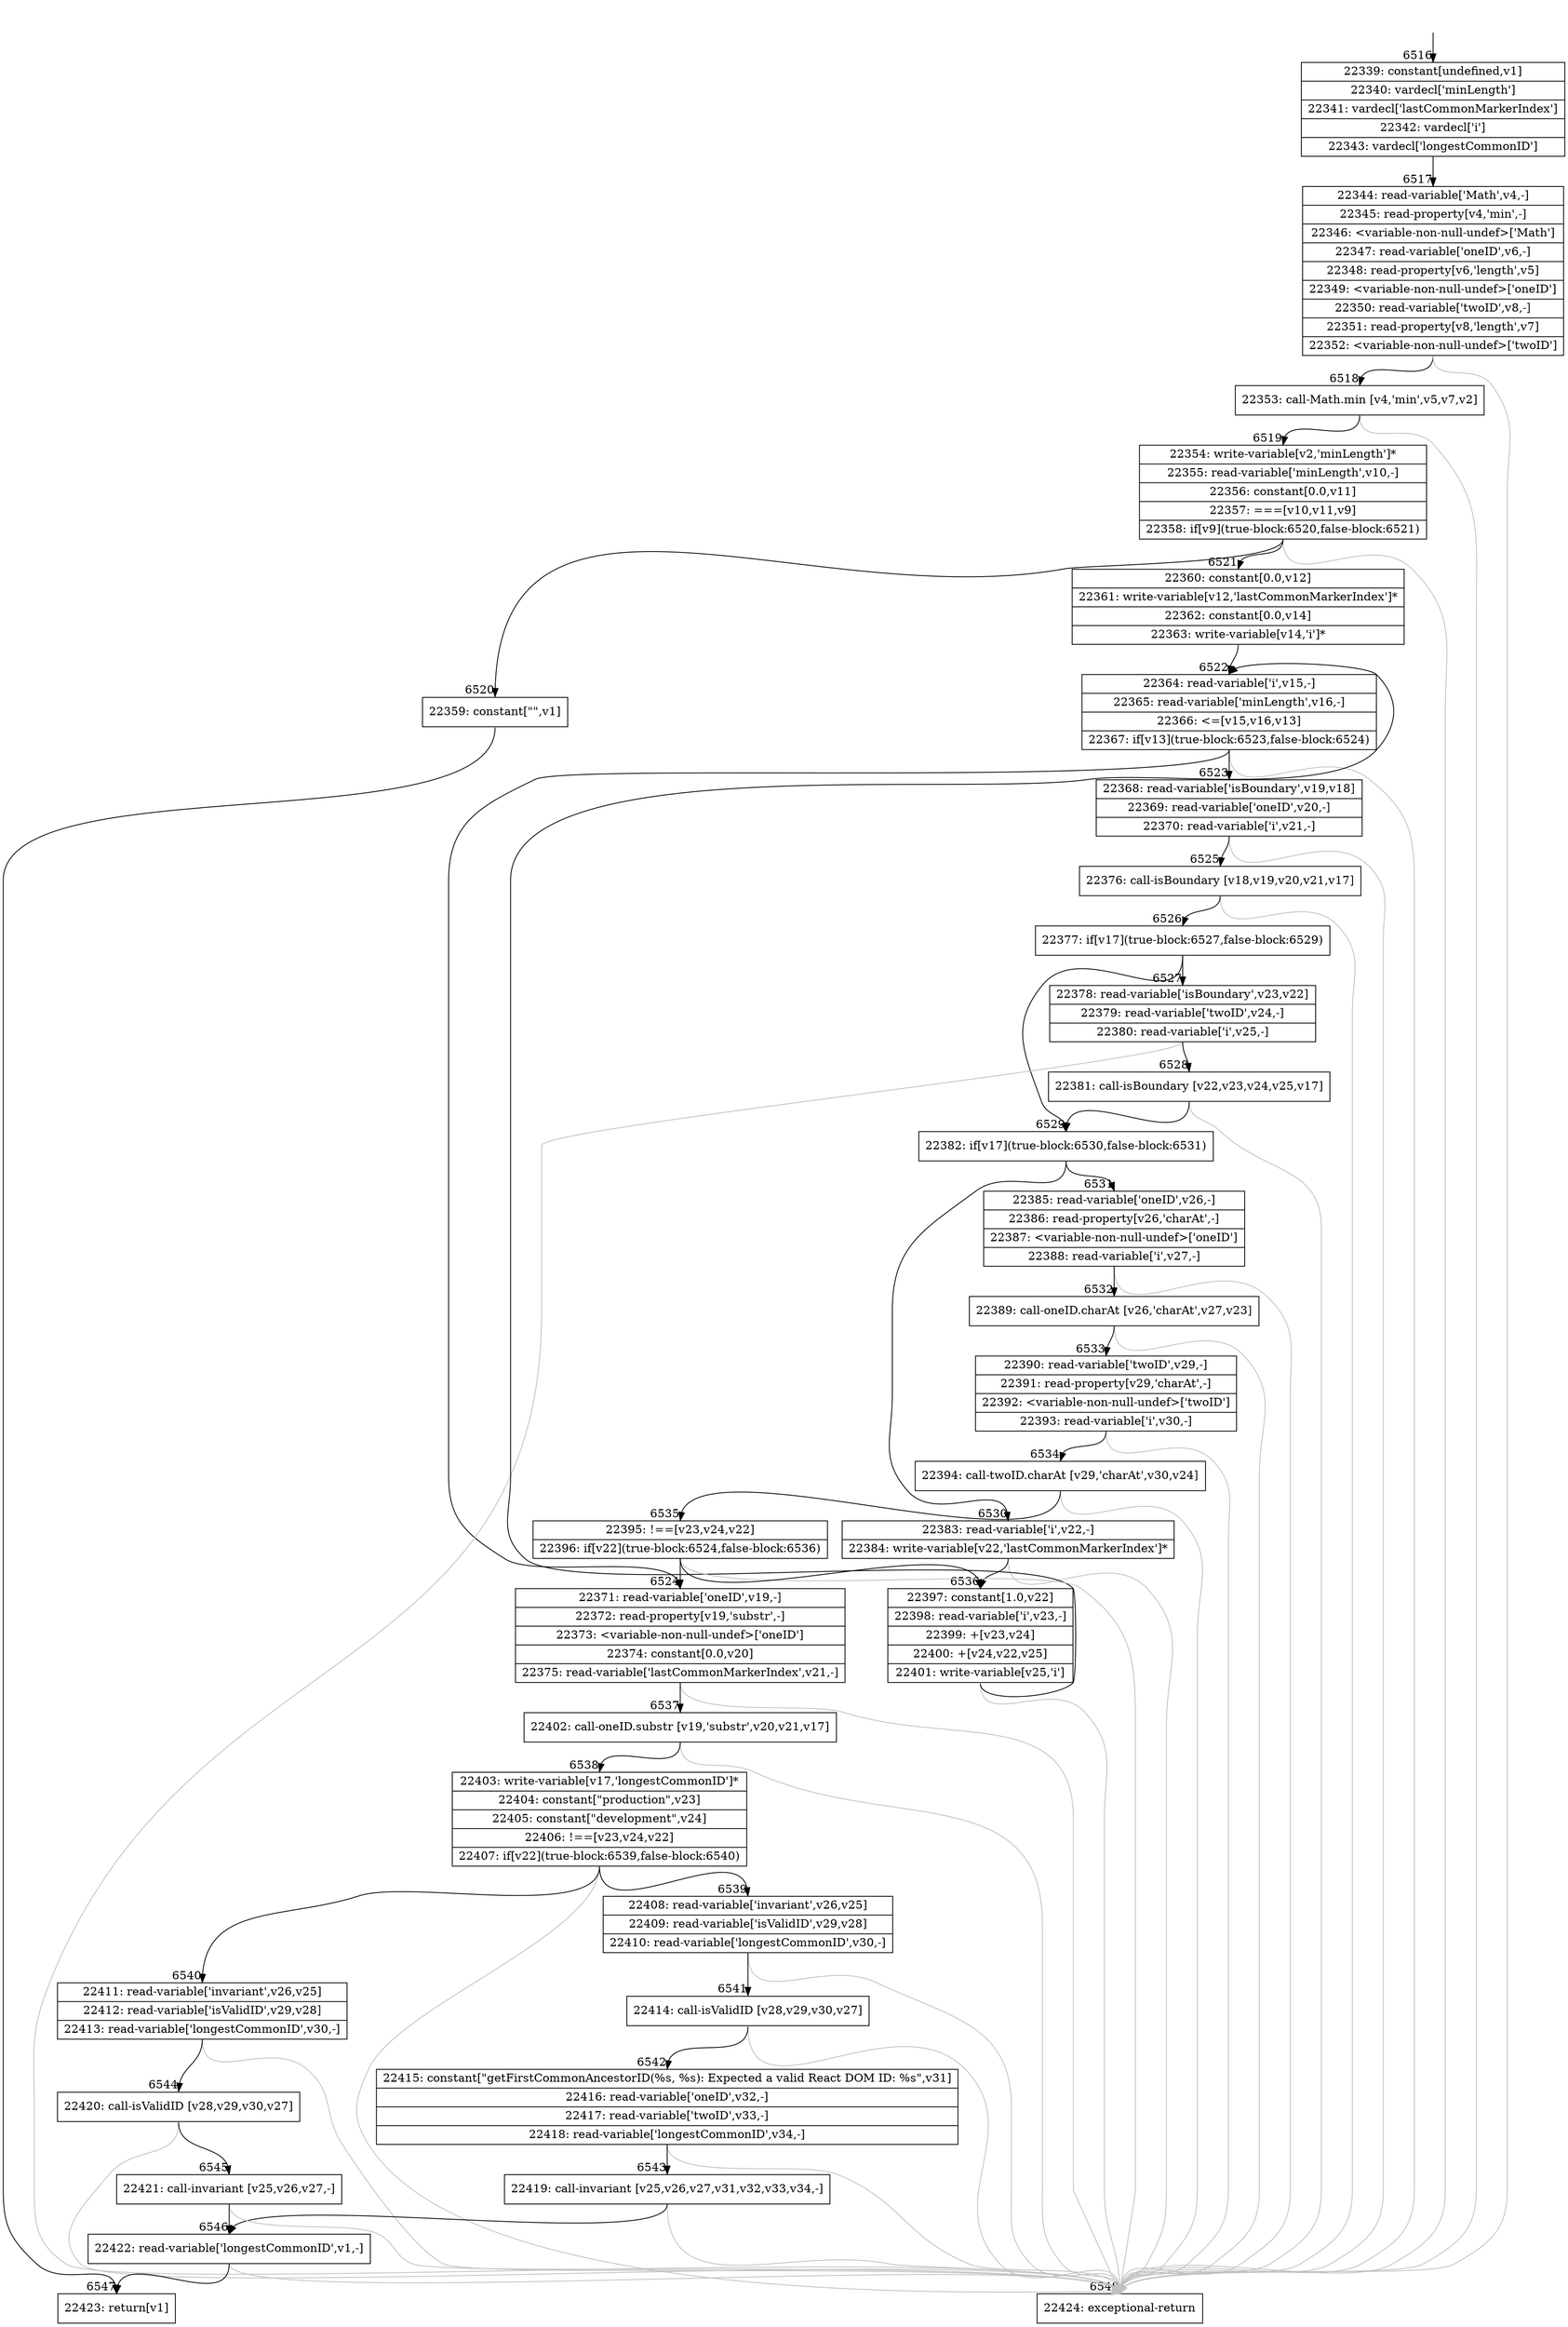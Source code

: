 digraph {
rankdir="TD"
BB_entry449[shape=none,label=""];
BB_entry449 -> BB6516 [tailport=s, headport=n, headlabel="    6516"]
BB6516 [shape=record label="{22339: constant[undefined,v1]|22340: vardecl['minLength']|22341: vardecl['lastCommonMarkerIndex']|22342: vardecl['i']|22343: vardecl['longestCommonID']}" ] 
BB6516 -> BB6517 [tailport=s, headport=n, headlabel="      6517"]
BB6517 [shape=record label="{22344: read-variable['Math',v4,-]|22345: read-property[v4,'min',-]|22346: \<variable-non-null-undef\>['Math']|22347: read-variable['oneID',v6,-]|22348: read-property[v6,'length',v5]|22349: \<variable-non-null-undef\>['oneID']|22350: read-variable['twoID',v8,-]|22351: read-property[v8,'length',v7]|22352: \<variable-non-null-undef\>['twoID']}" ] 
BB6517 -> BB6518 [tailport=s, headport=n, headlabel="      6518"]
BB6517 -> BB6548 [tailport=s, headport=n, color=gray, headlabel="      6548"]
BB6518 [shape=record label="{22353: call-Math.min [v4,'min',v5,v7,v2]}" ] 
BB6518 -> BB6519 [tailport=s, headport=n, headlabel="      6519"]
BB6518 -> BB6548 [tailport=s, headport=n, color=gray]
BB6519 [shape=record label="{22354: write-variable[v2,'minLength']*|22355: read-variable['minLength',v10,-]|22356: constant[0.0,v11]|22357: ===[v10,v11,v9]|22358: if[v9](true-block:6520,false-block:6521)}" ] 
BB6519 -> BB6520 [tailport=s, headport=n, headlabel="      6520"]
BB6519 -> BB6521 [tailport=s, headport=n, headlabel="      6521"]
BB6519 -> BB6548 [tailport=s, headport=n, color=gray]
BB6520 [shape=record label="{22359: constant[\"\",v1]}" ] 
BB6520 -> BB6547 [tailport=s, headport=n, headlabel="      6547"]
BB6521 [shape=record label="{22360: constant[0.0,v12]|22361: write-variable[v12,'lastCommonMarkerIndex']*|22362: constant[0.0,v14]|22363: write-variable[v14,'i']*}" ] 
BB6521 -> BB6522 [tailport=s, headport=n, headlabel="      6522"]
BB6522 [shape=record label="{22364: read-variable['i',v15,-]|22365: read-variable['minLength',v16,-]|22366: \<=[v15,v16,v13]|22367: if[v13](true-block:6523,false-block:6524)}" ] 
BB6522 -> BB6523 [tailport=s, headport=n, headlabel="      6523"]
BB6522 -> BB6524 [tailport=s, headport=n, headlabel="      6524"]
BB6522 -> BB6548 [tailport=s, headport=n, color=gray]
BB6523 [shape=record label="{22368: read-variable['isBoundary',v19,v18]|22369: read-variable['oneID',v20,-]|22370: read-variable['i',v21,-]}" ] 
BB6523 -> BB6525 [tailport=s, headport=n, headlabel="      6525"]
BB6523 -> BB6548 [tailport=s, headport=n, color=gray]
BB6524 [shape=record label="{22371: read-variable['oneID',v19,-]|22372: read-property[v19,'substr',-]|22373: \<variable-non-null-undef\>['oneID']|22374: constant[0.0,v20]|22375: read-variable['lastCommonMarkerIndex',v21,-]}" ] 
BB6524 -> BB6537 [tailport=s, headport=n, headlabel="      6537"]
BB6524 -> BB6548 [tailport=s, headport=n, color=gray]
BB6525 [shape=record label="{22376: call-isBoundary [v18,v19,v20,v21,v17]}" ] 
BB6525 -> BB6526 [tailport=s, headport=n, headlabel="      6526"]
BB6525 -> BB6548 [tailport=s, headport=n, color=gray]
BB6526 [shape=record label="{22377: if[v17](true-block:6527,false-block:6529)}" ] 
BB6526 -> BB6529 [tailport=s, headport=n, headlabel="      6529"]
BB6526 -> BB6527 [tailport=s, headport=n, headlabel="      6527"]
BB6527 [shape=record label="{22378: read-variable['isBoundary',v23,v22]|22379: read-variable['twoID',v24,-]|22380: read-variable['i',v25,-]}" ] 
BB6527 -> BB6528 [tailport=s, headport=n, headlabel="      6528"]
BB6527 -> BB6548 [tailport=s, headport=n, color=gray]
BB6528 [shape=record label="{22381: call-isBoundary [v22,v23,v24,v25,v17]}" ] 
BB6528 -> BB6529 [tailport=s, headport=n]
BB6528 -> BB6548 [tailport=s, headport=n, color=gray]
BB6529 [shape=record label="{22382: if[v17](true-block:6530,false-block:6531)}" ] 
BB6529 -> BB6530 [tailport=s, headport=n, headlabel="      6530"]
BB6529 -> BB6531 [tailport=s, headport=n, headlabel="      6531"]
BB6530 [shape=record label="{22383: read-variable['i',v22,-]|22384: write-variable[v22,'lastCommonMarkerIndex']*}" ] 
BB6530 -> BB6536 [tailport=s, headport=n, headlabel="      6536"]
BB6530 -> BB6548 [tailport=s, headport=n, color=gray]
BB6531 [shape=record label="{22385: read-variable['oneID',v26,-]|22386: read-property[v26,'charAt',-]|22387: \<variable-non-null-undef\>['oneID']|22388: read-variable['i',v27,-]}" ] 
BB6531 -> BB6532 [tailport=s, headport=n, headlabel="      6532"]
BB6531 -> BB6548 [tailport=s, headport=n, color=gray]
BB6532 [shape=record label="{22389: call-oneID.charAt [v26,'charAt',v27,v23]}" ] 
BB6532 -> BB6533 [tailport=s, headport=n, headlabel="      6533"]
BB6532 -> BB6548 [tailport=s, headport=n, color=gray]
BB6533 [shape=record label="{22390: read-variable['twoID',v29,-]|22391: read-property[v29,'charAt',-]|22392: \<variable-non-null-undef\>['twoID']|22393: read-variable['i',v30,-]}" ] 
BB6533 -> BB6534 [tailport=s, headport=n, headlabel="      6534"]
BB6533 -> BB6548 [tailport=s, headport=n, color=gray]
BB6534 [shape=record label="{22394: call-twoID.charAt [v29,'charAt',v30,v24]}" ] 
BB6534 -> BB6535 [tailport=s, headport=n, headlabel="      6535"]
BB6534 -> BB6548 [tailport=s, headport=n, color=gray]
BB6535 [shape=record label="{22395: !==[v23,v24,v22]|22396: if[v22](true-block:6524,false-block:6536)}" ] 
BB6535 -> BB6524 [tailport=s, headport=n]
BB6535 -> BB6536 [tailport=s, headport=n]
BB6535 -> BB6548 [tailport=s, headport=n, color=gray]
BB6536 [shape=record label="{22397: constant[1.0,v22]|22398: read-variable['i',v23,-]|22399: +[v23,v24]|22400: +[v24,v22,v25]|22401: write-variable[v25,'i']}" ] 
BB6536 -> BB6522 [tailport=s, headport=n]
BB6536 -> BB6548 [tailport=s, headport=n, color=gray]
BB6537 [shape=record label="{22402: call-oneID.substr [v19,'substr',v20,v21,v17]}" ] 
BB6537 -> BB6538 [tailport=s, headport=n, headlabel="      6538"]
BB6537 -> BB6548 [tailport=s, headport=n, color=gray]
BB6538 [shape=record label="{22403: write-variable[v17,'longestCommonID']*|22404: constant[\"production\",v23]|22405: constant[\"development\",v24]|22406: !==[v23,v24,v22]|22407: if[v22](true-block:6539,false-block:6540)}" ] 
BB6538 -> BB6539 [tailport=s, headport=n, headlabel="      6539"]
BB6538 -> BB6540 [tailport=s, headport=n, headlabel="      6540"]
BB6538 -> BB6548 [tailport=s, headport=n, color=gray]
BB6539 [shape=record label="{22408: read-variable['invariant',v26,v25]|22409: read-variable['isValidID',v29,v28]|22410: read-variable['longestCommonID',v30,-]}" ] 
BB6539 -> BB6541 [tailport=s, headport=n, headlabel="      6541"]
BB6539 -> BB6548 [tailport=s, headport=n, color=gray]
BB6540 [shape=record label="{22411: read-variable['invariant',v26,v25]|22412: read-variable['isValidID',v29,v28]|22413: read-variable['longestCommonID',v30,-]}" ] 
BB6540 -> BB6544 [tailport=s, headport=n, headlabel="      6544"]
BB6540 -> BB6548 [tailport=s, headport=n, color=gray]
BB6541 [shape=record label="{22414: call-isValidID [v28,v29,v30,v27]}" ] 
BB6541 -> BB6542 [tailport=s, headport=n, headlabel="      6542"]
BB6541 -> BB6548 [tailport=s, headport=n, color=gray]
BB6542 [shape=record label="{22415: constant[\"getFirstCommonAncestorID(%s, %s): Expected a valid React DOM ID: %s\",v31]|22416: read-variable['oneID',v32,-]|22417: read-variable['twoID',v33,-]|22418: read-variable['longestCommonID',v34,-]}" ] 
BB6542 -> BB6543 [tailport=s, headport=n, headlabel="      6543"]
BB6542 -> BB6548 [tailport=s, headport=n, color=gray]
BB6543 [shape=record label="{22419: call-invariant [v25,v26,v27,v31,v32,v33,v34,-]}" ] 
BB6543 -> BB6546 [tailport=s, headport=n, headlabel="      6546"]
BB6543 -> BB6548 [tailport=s, headport=n, color=gray]
BB6544 [shape=record label="{22420: call-isValidID [v28,v29,v30,v27]}" ] 
BB6544 -> BB6545 [tailport=s, headport=n, headlabel="      6545"]
BB6544 -> BB6548 [tailport=s, headport=n, color=gray]
BB6545 [shape=record label="{22421: call-invariant [v25,v26,v27,-]}" ] 
BB6545 -> BB6546 [tailport=s, headport=n]
BB6545 -> BB6548 [tailport=s, headport=n, color=gray]
BB6546 [shape=record label="{22422: read-variable['longestCommonID',v1,-]}" ] 
BB6546 -> BB6547 [tailport=s, headport=n]
BB6546 -> BB6548 [tailport=s, headport=n, color=gray]
BB6547 [shape=record label="{22423: return[v1]}" ] 
BB6548 [shape=record label="{22424: exceptional-return}" ] 
//#$~ 11446
}
